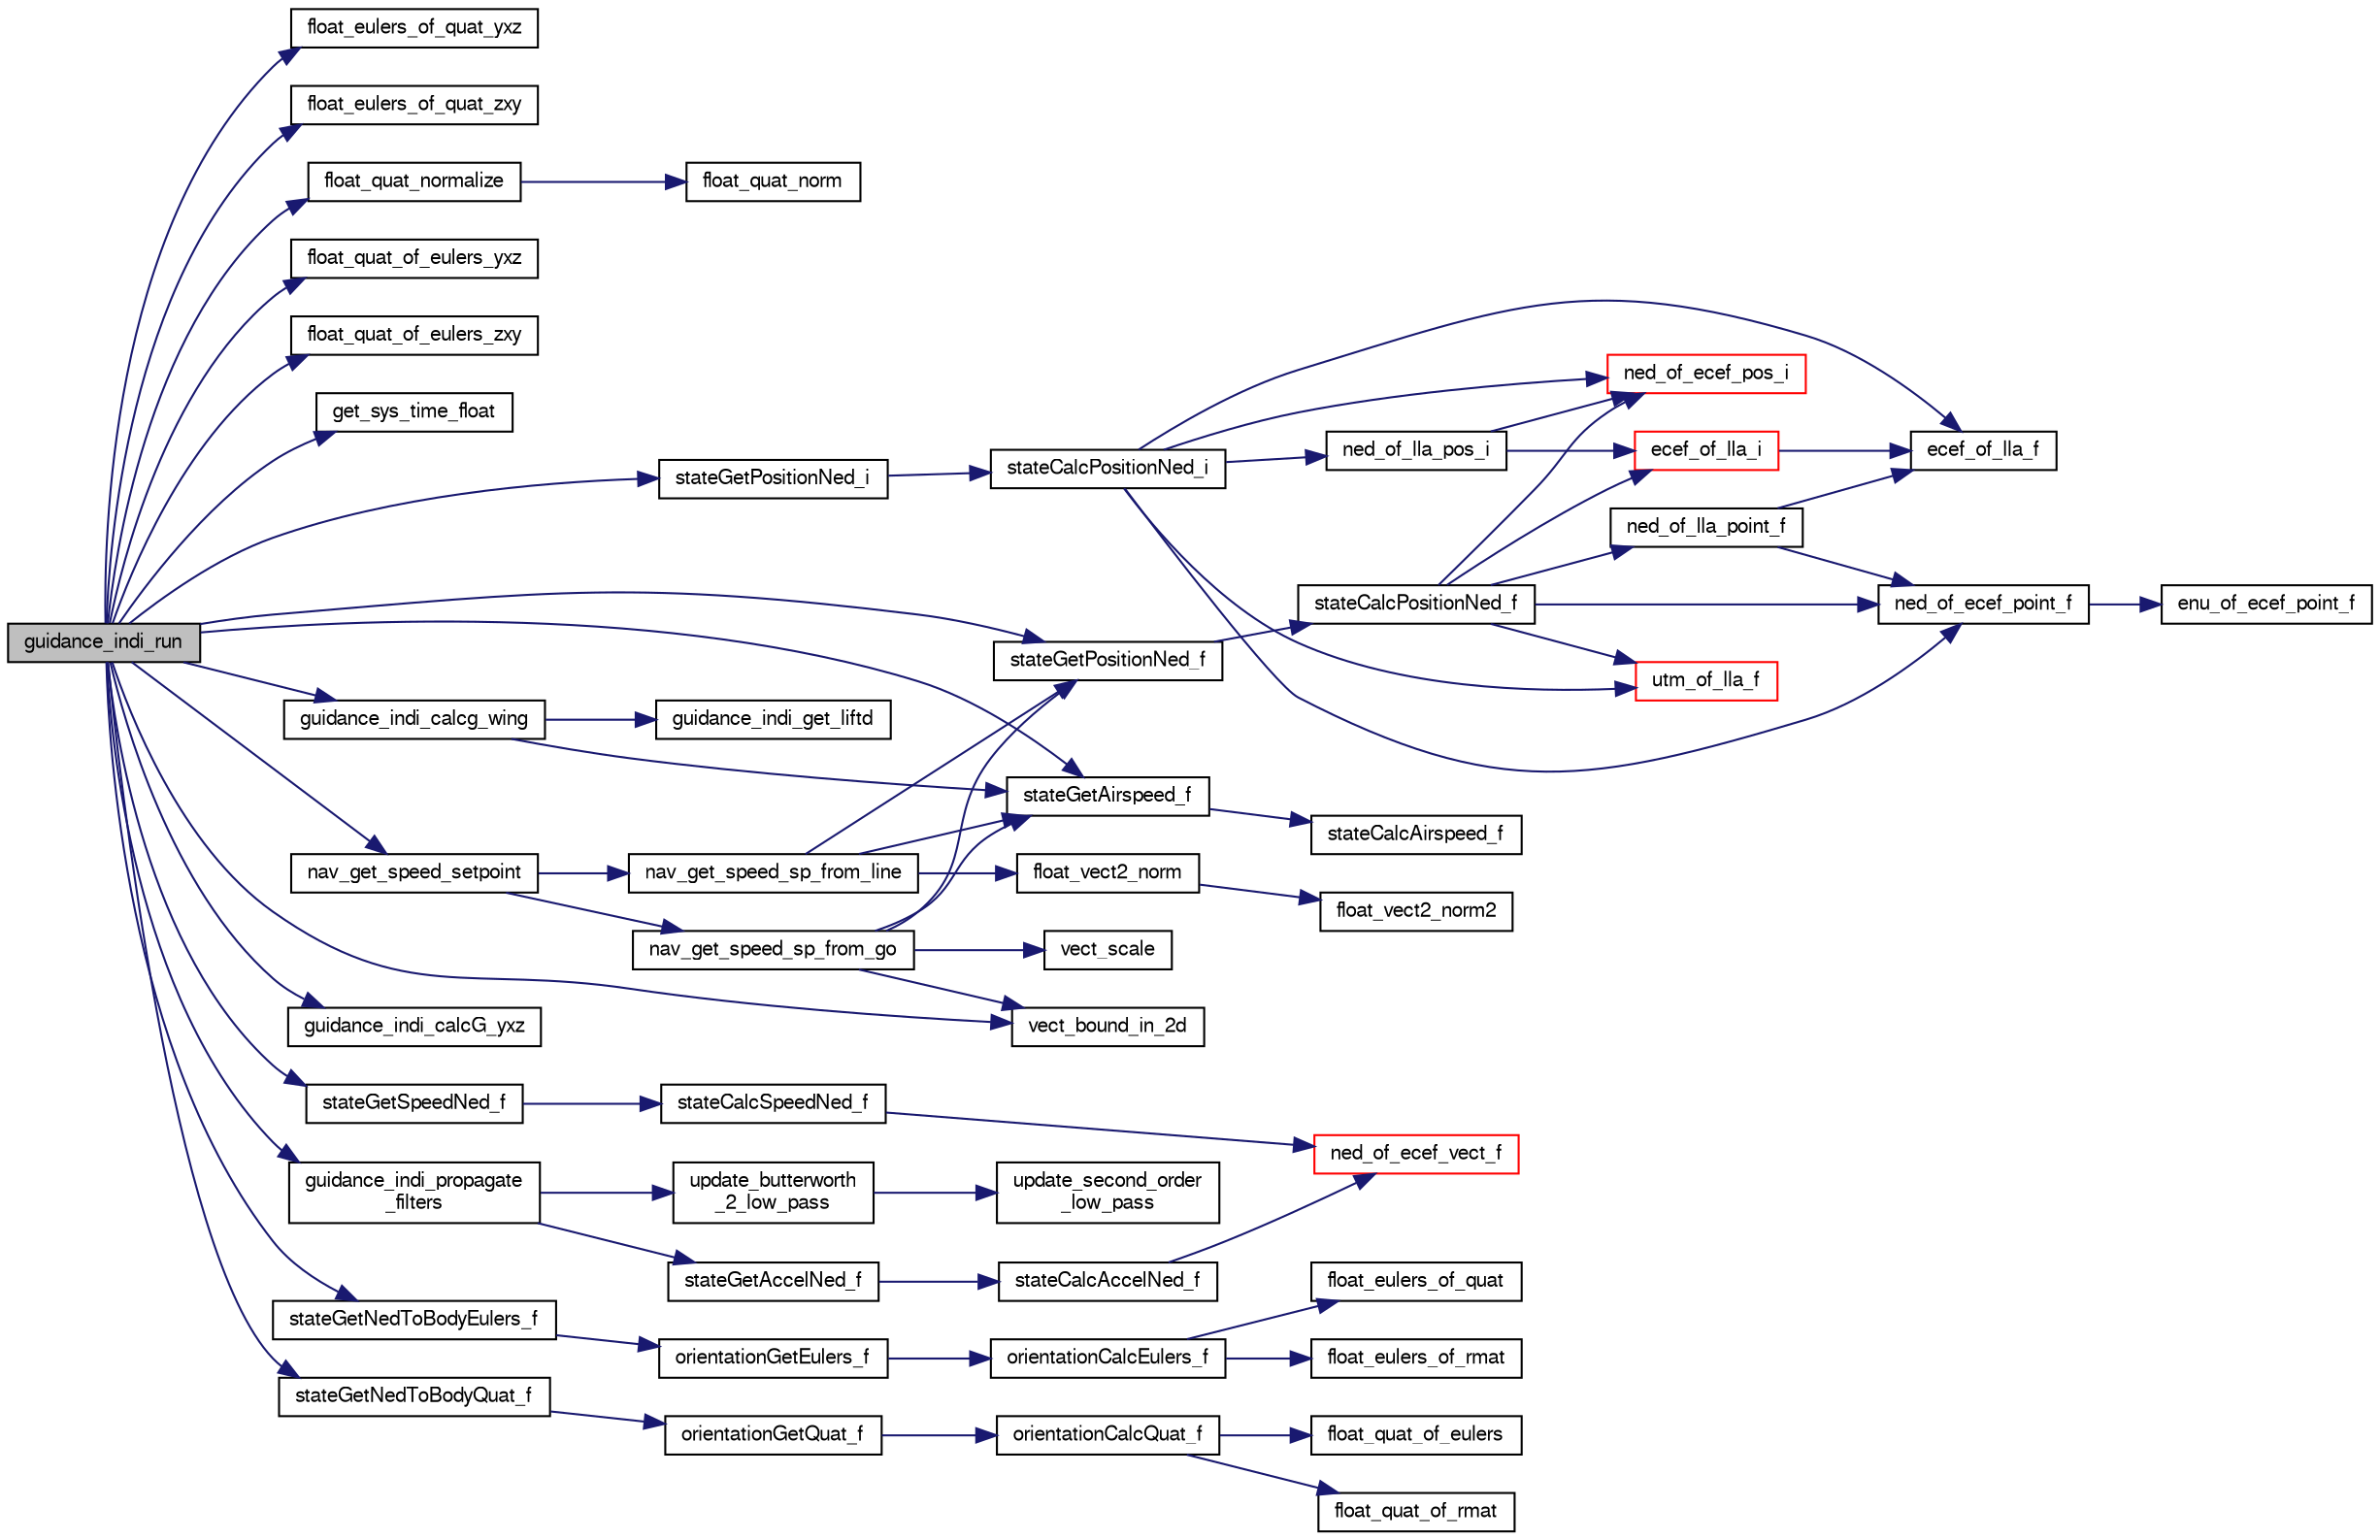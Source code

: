 digraph "guidance_indi_run"
{
  edge [fontname="FreeSans",fontsize="10",labelfontname="FreeSans",labelfontsize="10"];
  node [fontname="FreeSans",fontsize="10",shape=record];
  rankdir="LR";
  Node1 [label="guidance_indi_run",height=0.2,width=0.4,color="black", fillcolor="grey75", style="filled", fontcolor="black"];
  Node1 -> Node2 [color="midnightblue",fontsize="10",style="solid",fontname="FreeSans"];
  Node2 [label="float_eulers_of_quat_yxz",height=0.2,width=0.4,color="black", fillcolor="white", style="filled",URL="$group__math__algebra__float.html#ga2209f7781fa014668eae2909541acb43",tooltip="euler rotation &#39;YXZ&#39; This function calculates from a quaternion the Euler angles with the order YXZ..."];
  Node1 -> Node3 [color="midnightblue",fontsize="10",style="solid",fontname="FreeSans"];
  Node3 [label="float_eulers_of_quat_zxy",height=0.2,width=0.4,color="black", fillcolor="white", style="filled",URL="$group__math__algebra__float.html#ga94f781d7f49b3e8fe681bd456faabbd1",tooltip="euler rotation &#39;ZXY&#39; This rotation order is useful if you need 90 deg pitch "];
  Node1 -> Node4 [color="midnightblue",fontsize="10",style="solid",fontname="FreeSans"];
  Node4 [label="float_quat_normalize",height=0.2,width=0.4,color="black", fillcolor="white", style="filled",URL="$group__math__algebra__float.html#ga010393da7c94f197d0161a0071862041"];
  Node4 -> Node5 [color="midnightblue",fontsize="10",style="solid",fontname="FreeSans"];
  Node5 [label="float_quat_norm",height=0.2,width=0.4,color="black", fillcolor="white", style="filled",URL="$group__math__algebra__float.html#gaf58947a2590837aa85077d42d99fb112"];
  Node1 -> Node6 [color="midnightblue",fontsize="10",style="solid",fontname="FreeSans"];
  Node6 [label="float_quat_of_eulers_yxz",height=0.2,width=0.4,color="black", fillcolor="white", style="filled",URL="$group__math__algebra__float.html#ga7d905b22661b1d2c90de5e63b0d7b864",tooltip="quat from euler rotation &#39;YXZ&#39; This function calculates a quaternion from Euler angles with the order..."];
  Node1 -> Node7 [color="midnightblue",fontsize="10",style="solid",fontname="FreeSans"];
  Node7 [label="float_quat_of_eulers_zxy",height=0.2,width=0.4,color="black", fillcolor="white", style="filled",URL="$group__math__algebra__float.html#ga2b04e80e9af8e229f2249bb4b6514fa8",tooltip="quat from euler rotation &#39;ZXY&#39; This rotation order is useful if you need 90 deg pitch ..."];
  Node1 -> Node8 [color="midnightblue",fontsize="10",style="solid",fontname="FreeSans"];
  Node8 [label="get_sys_time_float",height=0.2,width=0.4,color="black", fillcolor="white", style="filled",URL="$sys__time_8h.html#af486c2fb33d8d33645256a9970eb056e",tooltip="Get the time in seconds since startup. "];
  Node1 -> Node9 [color="midnightblue",fontsize="10",style="solid",fontname="FreeSans"];
  Node9 [label="guidance_indi_calcg_wing",height=0.2,width=0.4,color="black", fillcolor="white", style="filled",URL="$guidance__indi__hybrid_8c.html#a63a53af0f115f0ba3f95d80d0a9ae6c2",tooltip="Calculate the matrix of partial derivatives of the roll, pitch and thrust w.r.t. "];
  Node9 -> Node10 [color="midnightblue",fontsize="10",style="solid",fontname="FreeSans"];
  Node10 [label="guidance_indi_get_liftd",height=0.2,width=0.4,color="black", fillcolor="white", style="filled",URL="$guidance__indi__hybrid_8c.html#a0cc4f659f2c506502ca65d0c17a45e70",tooltip="Get the derivative of lift w.r.t. "];
  Node9 -> Node11 [color="midnightblue",fontsize="10",style="solid",fontname="FreeSans"];
  Node11 [label="stateGetAirspeed_f",height=0.2,width=0.4,color="black", fillcolor="white", style="filled",URL="$group__state__wind__airspeed.html#gab0cc6ebb3671ec1b34ac2c33f11c6b26",tooltip="Get airspeed (float). "];
  Node11 -> Node12 [color="midnightblue",fontsize="10",style="solid",fontname="FreeSans"];
  Node12 [label="stateCalcAirspeed_f",height=0.2,width=0.4,color="black", fillcolor="white", style="filled",URL="$group__state__wind__airspeed.html#gac2516cd42b66afab524662b27fd96cd5"];
  Node1 -> Node13 [color="midnightblue",fontsize="10",style="solid",fontname="FreeSans"];
  Node13 [label="guidance_indi_calcG_yxz",height=0.2,width=0.4,color="black", fillcolor="white", style="filled",URL="$guidance__indi_8c.html#a6189eb03d08b40eda5bc671013ffea90"];
  Node1 -> Node14 [color="midnightblue",fontsize="10",style="solid",fontname="FreeSans"];
  Node14 [label="guidance_indi_propagate\l_filters",height=0.2,width=0.4,color="black", fillcolor="white", style="filled",URL="$guidance__indi_8c.html#a777bf559723c4e1ba1e9ae8d51572fff",tooltip="Low pass the accelerometer measurements to remove noise from vibrations. "];
  Node14 -> Node15 [color="midnightblue",fontsize="10",style="solid",fontname="FreeSans"];
  Node15 [label="stateGetAccelNed_f",height=0.2,width=0.4,color="black", fillcolor="white", style="filled",URL="$group__state__acceleration.html#ga058e2128ff3a2a3ca5f3c606f4166dfe",tooltip="Get acceleration in NED coordinates (float). "];
  Node15 -> Node16 [color="midnightblue",fontsize="10",style="solid",fontname="FreeSans"];
  Node16 [label="stateCalcAccelNed_f",height=0.2,width=0.4,color="black", fillcolor="white", style="filled",URL="$group__state__acceleration.html#gaea5833c5515c007e9ebd4ef106e80071"];
  Node16 -> Node17 [color="midnightblue",fontsize="10",style="solid",fontname="FreeSans"];
  Node17 [label="ned_of_ecef_vect_f",height=0.2,width=0.4,color="red", fillcolor="white", style="filled",URL="$pprz__geodetic__float_8c.html#ac36c2e51de3064e3919a1f58f884342e"];
  Node14 -> Node18 [color="midnightblue",fontsize="10",style="solid",fontname="FreeSans"];
  Node18 [label="update_butterworth\l_2_low_pass",height=0.2,width=0.4,color="black", fillcolor="white", style="filled",URL="$low__pass__filter_8h.html#aae1acf6d0534bb694b2f7f530ce41650",tooltip="Update second order Butterworth low pass filter state with a new value. "];
  Node18 -> Node19 [color="midnightblue",fontsize="10",style="solid",fontname="FreeSans"];
  Node19 [label="update_second_order\l_low_pass",height=0.2,width=0.4,color="black", fillcolor="white", style="filled",URL="$low__pass__filter_8h.html#a039a2c61aa8ebdb1e4b4c5de6e79e531",tooltip="Update second order low pass filter state with a new value. "];
  Node1 -> Node20 [color="midnightblue",fontsize="10",style="solid",fontname="FreeSans"];
  Node20 [label="nav_get_speed_setpoint",height=0.2,width=0.4,color="black", fillcolor="white", style="filled",URL="$guidance__indi__hybrid_8c.html#afa53b47b30072d2b7b564d30b0583a9d",tooltip="function that returns a speed setpoint based on flight plan. "];
  Node20 -> Node21 [color="midnightblue",fontsize="10",style="solid",fontname="FreeSans"];
  Node21 [label="nav_get_speed_sp_from_line",height=0.2,width=0.4,color="black", fillcolor="white", style="filled",URL="$guidance__indi__hybrid_8c.html#a6117d661bfabf4f6d7bf38ac50e95953",tooltip="follow a line. "];
  Node21 -> Node22 [color="midnightblue",fontsize="10",style="solid",fontname="FreeSans"];
  Node22 [label="float_vect2_norm",height=0.2,width=0.4,color="black", fillcolor="white", style="filled",URL="$group__math__algebra__float.html#gaa582daa9c1806cc8bfe7638a54a198da"];
  Node22 -> Node23 [color="midnightblue",fontsize="10",style="solid",fontname="FreeSans"];
  Node23 [label="float_vect2_norm2",height=0.2,width=0.4,color="black", fillcolor="white", style="filled",URL="$group__math__algebra__float.html#ga1625b9e38f01ac161fa80555647c77d8"];
  Node21 -> Node24 [color="midnightblue",fontsize="10",style="solid",fontname="FreeSans"];
  Node24 [label="stateGetPositionNed_f",height=0.2,width=0.4,color="black", fillcolor="white", style="filled",URL="$group__state__position.html#gac1b41866b307723e3ad8ddd566d4f627",tooltip="Get position in local NED coordinates (float). "];
  Node24 -> Node25 [color="midnightblue",fontsize="10",style="solid",fontname="FreeSans"];
  Node25 [label="stateCalcPositionNed_f",height=0.2,width=0.4,color="black", fillcolor="white", style="filled",URL="$group__state__position.html#ga480ea806b0ffe839df24d856b7ce0261"];
  Node25 -> Node26 [color="midnightblue",fontsize="10",style="solid",fontname="FreeSans"];
  Node26 [label="ned_of_ecef_point_f",height=0.2,width=0.4,color="black", fillcolor="white", style="filled",URL="$pprz__geodetic__float_8c.html#a3045a5a383aa4ebf5b8a9763773b9b6d"];
  Node26 -> Node27 [color="midnightblue",fontsize="10",style="solid",fontname="FreeSans"];
  Node27 [label="enu_of_ecef_point_f",height=0.2,width=0.4,color="black", fillcolor="white", style="filled",URL="$pprz__geodetic__float_8c.html#a2a82ebdce90a3e41d54f72c5e787fcd0"];
  Node25 -> Node28 [color="midnightblue",fontsize="10",style="solid",fontname="FreeSans"];
  Node28 [label="ned_of_ecef_pos_i",height=0.2,width=0.4,color="red", fillcolor="white", style="filled",URL="$group__math__geodetic__int.html#ga55c109fccf11d3699553122869dfd38b",tooltip="Convert a ECEF position to local NED. "];
  Node25 -> Node29 [color="midnightblue",fontsize="10",style="solid",fontname="FreeSans"];
  Node29 [label="ned_of_lla_point_f",height=0.2,width=0.4,color="black", fillcolor="white", style="filled",URL="$pprz__geodetic__float_8c.html#aba90b4f88dce2d3eadce9c28fcde2d54"];
  Node29 -> Node30 [color="midnightblue",fontsize="10",style="solid",fontname="FreeSans"];
  Node30 [label="ecef_of_lla_f",height=0.2,width=0.4,color="black", fillcolor="white", style="filled",URL="$pprz__geodetic__float_8c.html#a65bc5ba8b61d014ca659035759cc001c"];
  Node29 -> Node26 [color="midnightblue",fontsize="10",style="solid",fontname="FreeSans"];
  Node25 -> Node31 [color="midnightblue",fontsize="10",style="solid",fontname="FreeSans"];
  Node31 [label="ecef_of_lla_i",height=0.2,width=0.4,color="red", fillcolor="white", style="filled",URL="$group__math__geodetic__int.html#ga386f7bf340618bf1454ca2a3b5086100",tooltip="Convert a LLA to ECEF. "];
  Node31 -> Node30 [color="midnightblue",fontsize="10",style="solid",fontname="FreeSans"];
  Node25 -> Node32 [color="midnightblue",fontsize="10",style="solid",fontname="FreeSans"];
  Node32 [label="utm_of_lla_f",height=0.2,width=0.4,color="red", fillcolor="white", style="filled",URL="$pprz__geodetic__float_8c.html#af99d4775df518f30b741b49c26eceedd"];
  Node21 -> Node11 [color="midnightblue",fontsize="10",style="solid",fontname="FreeSans"];
  Node20 -> Node33 [color="midnightblue",fontsize="10",style="solid",fontname="FreeSans"];
  Node33 [label="nav_get_speed_sp_from_go",height=0.2,width=0.4,color="black", fillcolor="white", style="filled",URL="$guidance__indi__hybrid_8c.html#acc610b7246ea6f3650c33f5af6e26936",tooltip="Go to a waypoint in the shortest way. "];
  Node33 -> Node24 [color="midnightblue",fontsize="10",style="solid",fontname="FreeSans"];
  Node33 -> Node34 [color="midnightblue",fontsize="10",style="solid",fontname="FreeSans"];
  Node34 [label="vect_scale",height=0.2,width=0.4,color="black", fillcolor="white", style="filled",URL="$group__math__algebra__float.html#ga205aa96a656e1c7197f0121a127710d1"];
  Node33 -> Node35 [color="midnightblue",fontsize="10",style="solid",fontname="FreeSans"];
  Node35 [label="vect_bound_in_2d",height=0.2,width=0.4,color="black", fillcolor="white", style="filled",URL="$group__math__algebra__float.html#gaee1f02031703a4aca27bc7b9df996a55"];
  Node33 -> Node11 [color="midnightblue",fontsize="10",style="solid",fontname="FreeSans"];
  Node1 -> Node11 [color="midnightblue",fontsize="10",style="solid",fontname="FreeSans"];
  Node1 -> Node36 [color="midnightblue",fontsize="10",style="solid",fontname="FreeSans"];
  Node36 [label="stateGetNedToBodyEulers_f",height=0.2,width=0.4,color="black", fillcolor="white", style="filled",URL="$group__state__attitude.html#ga9a5e6bac6e7d78e1b33430e73344615b",tooltip="Get vehicle body attitude euler angles (float). "];
  Node36 -> Node37 [color="midnightblue",fontsize="10",style="solid",fontname="FreeSans"];
  Node37 [label="orientationGetEulers_f",height=0.2,width=0.4,color="black", fillcolor="white", style="filled",URL="$group__math__orientation__representation.html#gaaae3838d0b45682d48257d5dbfff3030",tooltip="Get vehicle body attitude euler angles (float). "];
  Node37 -> Node38 [color="midnightblue",fontsize="10",style="solid",fontname="FreeSans"];
  Node38 [label="orientationCalcEulers_f",height=0.2,width=0.4,color="black", fillcolor="white", style="filled",URL="$group__math__orientation__representation.html#ga8b8bf1c74adb971f399f0dd4f84d9388"];
  Node38 -> Node39 [color="midnightblue",fontsize="10",style="solid",fontname="FreeSans"];
  Node39 [label="float_eulers_of_rmat",height=0.2,width=0.4,color="black", fillcolor="white", style="filled",URL="$group__math__algebra__float.html#gac568e7074d2732d1237f80898c1dfb76"];
  Node38 -> Node40 [color="midnightblue",fontsize="10",style="solid",fontname="FreeSans"];
  Node40 [label="float_eulers_of_quat",height=0.2,width=0.4,color="black", fillcolor="white", style="filled",URL="$group__math__algebra__float.html#gacd48accfe6eaac320b0d651d894e1db8",tooltip="euler rotation &#39;ZYX&#39; "];
  Node1 -> Node41 [color="midnightblue",fontsize="10",style="solid",fontname="FreeSans"];
  Node41 [label="stateGetNedToBodyQuat_f",height=0.2,width=0.4,color="black", fillcolor="white", style="filled",URL="$group__state__attitude.html#gae03bd8f94b7150506835b77060b73311",tooltip="Get vehicle body attitude quaternion (float). "];
  Node41 -> Node42 [color="midnightblue",fontsize="10",style="solid",fontname="FreeSans"];
  Node42 [label="orientationGetQuat_f",height=0.2,width=0.4,color="black", fillcolor="white", style="filled",URL="$group__math__orientation__representation.html#ga4bc38966bac43e1f55b2f042d8f2e411",tooltip="Get vehicle body attitude quaternion (float). "];
  Node42 -> Node43 [color="midnightblue",fontsize="10",style="solid",fontname="FreeSans"];
  Node43 [label="orientationCalcQuat_f",height=0.2,width=0.4,color="black", fillcolor="white", style="filled",URL="$group__math__orientation__representation.html#ga33edf7d5bd278bed617fb5aa88559dc2"];
  Node43 -> Node44 [color="midnightblue",fontsize="10",style="solid",fontname="FreeSans"];
  Node44 [label="float_quat_of_rmat",height=0.2,width=0.4,color="black", fillcolor="white", style="filled",URL="$group__math__algebra__float.html#ga29a7db3c967cea290d25b28b4d17f01f",tooltip="Quaternion from rotation matrix. "];
  Node43 -> Node45 [color="midnightblue",fontsize="10",style="solid",fontname="FreeSans"];
  Node45 [label="float_quat_of_eulers",height=0.2,width=0.4,color="black", fillcolor="white", style="filled",URL="$group__math__algebra__float.html#ga99c8f1ff70a5b638cf87ea816f1756a2",tooltip="quat of euler roation &#39;ZYX&#39; "];
  Node1 -> Node24 [color="midnightblue",fontsize="10",style="solid",fontname="FreeSans"];
  Node1 -> Node46 [color="midnightblue",fontsize="10",style="solid",fontname="FreeSans"];
  Node46 [label="stateGetPositionNed_i",height=0.2,width=0.4,color="black", fillcolor="white", style="filled",URL="$group__state__position.html#gaf9a3b3ed4f6a011ae65d49d78bf4aa25",tooltip="Get position in local NED coordinates (int). "];
  Node46 -> Node47 [color="midnightblue",fontsize="10",style="solid",fontname="FreeSans"];
  Node47 [label="stateCalcPositionNed_i",height=0.2,width=0.4,color="black", fillcolor="white", style="filled",URL="$group__state__position.html#gac60dff329c00697fc9fcc459406293c9"];
  Node47 -> Node28 [color="midnightblue",fontsize="10",style="solid",fontname="FreeSans"];
  Node47 -> Node26 [color="midnightblue",fontsize="10",style="solid",fontname="FreeSans"];
  Node47 -> Node30 [color="midnightblue",fontsize="10",style="solid",fontname="FreeSans"];
  Node47 -> Node48 [color="midnightblue",fontsize="10",style="solid",fontname="FreeSans"];
  Node48 [label="ned_of_lla_pos_i",height=0.2,width=0.4,color="black", fillcolor="white", style="filled",URL="$group__math__geodetic__int.html#ga196c47e1d20669076a358d0f4317e093",tooltip="Convert a point from LLA to local NED. "];
  Node48 -> Node31 [color="midnightblue",fontsize="10",style="solid",fontname="FreeSans"];
  Node48 -> Node28 [color="midnightblue",fontsize="10",style="solid",fontname="FreeSans"];
  Node47 -> Node32 [color="midnightblue",fontsize="10",style="solid",fontname="FreeSans"];
  Node1 -> Node49 [color="midnightblue",fontsize="10",style="solid",fontname="FreeSans"];
  Node49 [label="stateGetSpeedNed_f",height=0.2,width=0.4,color="black", fillcolor="white", style="filled",URL="$group__state__velocity.html#ga50a44ddecd4b2517b549549e953ffea2",tooltip="Get ground speed in local NED coordinates (float). "];
  Node49 -> Node50 [color="midnightblue",fontsize="10",style="solid",fontname="FreeSans"];
  Node50 [label="stateCalcSpeedNed_f",height=0.2,width=0.4,color="black", fillcolor="white", style="filled",URL="$group__state__velocity.html#ga440e1db9aa0854e8cea50670d7055450"];
  Node50 -> Node17 [color="midnightblue",fontsize="10",style="solid",fontname="FreeSans"];
  Node1 -> Node35 [color="midnightblue",fontsize="10",style="solid",fontname="FreeSans"];
}
